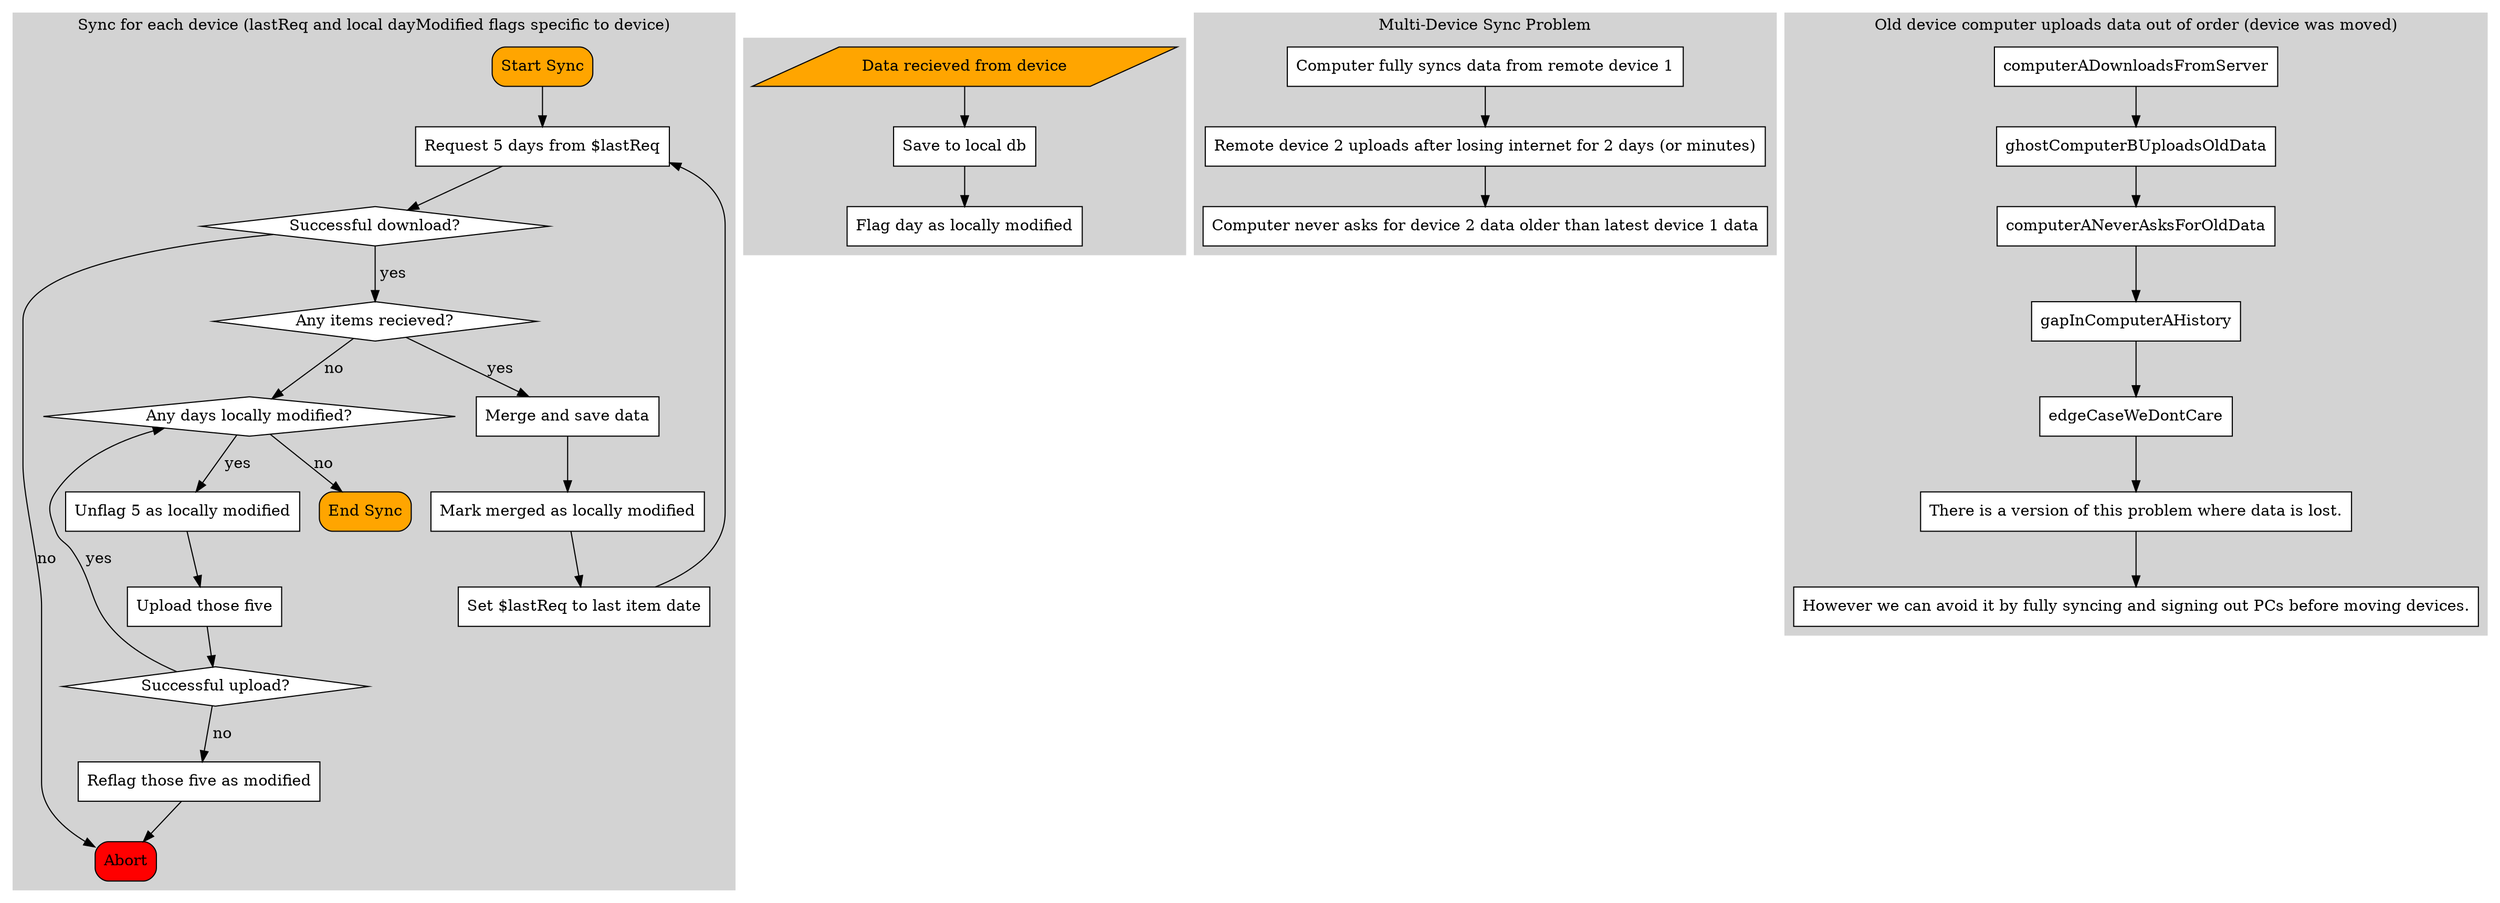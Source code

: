 digraph G {
    /* Entities */
   node[style="filled", fillcolor="white"];
   start[label="Start Sync", shape="box", style="rounded,filled", fillcolor="orange"];
   end[label="End Sync", shape="box", style="rounded,filled", fillcolor="orange"];
   abort[label="Abort", shape="box", style="rounded,filled", fillcolor="red"];

   reqFive[label="Request 5 days from $lastReq", shape="rectangle"];
   anythingRecieved[label="Any items recieved?", shape="diamond"];
   setLastToLastItem[label="Set $lastReq to last item date" , shape="rectangle"];
   mergeAndSave[label="Merge and save data", shape="rectangle"];
   anyDaysLocallyModified[label="Any days locally modified?", shape="diamond"];
   unmarkFive[label="Unflag 5 as locally modified", shape="rectangle"];
   uploadFive[label="Upload those five", shape="rectangle"];
   success[label="Successful upload?", shape="diamond"];
   dlsuccess[label="Successful download?", shape="diamond"];
   reflagFive[label="Reflag those five as modified", shape="box"];
   markMergedModified[label="Mark merged as locally modified", shape="box"];
    
    /* Relationships */

    subgraph cluster0 {
        label="Sync for each device (lastReq and local dayModified flags specific to device)";
        style="filled";
        color="lightgray";
        start -> reqFive;
        reqFive -> dlsuccess;
        dlsuccess -> anythingRecieved[label=" yes "];
        dlsuccess -> abort[label="no  "]
        anythingRecieved -> mergeAndSave[label=" yes "];
        anythingRecieved -> anyDaysLocallyModified[label=" no "];
        mergeAndSave -> markMergedModified;
        markMergedModified -> setLastToLastItem;
        setLastToLastItem -> reqFive;
        anyDaysLocallyModified -> unmarkFive[label=" yes "];
        unmarkFive -> uploadFive;
        uploadFive -> success;
        success -> anyDaysLocallyModified[label=" yes "];
        success -> reflagFive[label=" no "];
        reflagFive -> abort;
        anyDaysLocallyModified -> end[label="no"];
    }


    subgraph cluster1 {
        style="filled";
        color="lightgray";
        dataFromDevice[label="Data recieved from device", shape="parallelogram", style="filled", fillcolor="orange"];
        saveToDb[label="Save to local db", shape="box"];
        markDayAsLocallyModified[label="Flag day as locally modified", shape="box"];
        
        dataFromDevice -> saveToDb -> markDayAsLocallyModified;
    }


    subgraph cluster2 {
        style="filled";
        color="lightgray";
        node[shape="box"]
        label="Multi-Device Sync Problem"

        computerSyncsAllRemoteDeviceOneData[label="Computer fully syncs data from remote device 1"];
        deviceTwoUploadsAfterBeingOfflineForADay[label="Remote device 2 uploads after losing internet for 2 days (or minutes)"];
        computerNeverAsksForDeviceTwosDataFromYesterday[label="Computer never asks for device 2 data older than latest device 1 data"];

        computerSyncsAllRemoteDeviceOneData -> deviceTwoUploadsAfterBeingOfflineForADay -> computerNeverAsksForDeviceTwosDataFromYesterday

    }
    subgraph cluster3 {
        style="filled";
        color="lightgray";
        node[shape="box"]
        label="Old device computer uploads data out of order (device was moved)"

        comment1[label="There is a version of this problem where data is lost."];
        comment2[label="However we can avoid it by fully syncing and signing out PCs before moving devices."];
        comment1 -> comment2;

        computerADownloadsFromServer -> ghostComputerBUploadsOldData -> computerANeverAsksForOldData -> gapInComputerAHistory -> edgeCaseWeDontCare;
        edgeCaseWeDontCare -> comment1;
    }
}